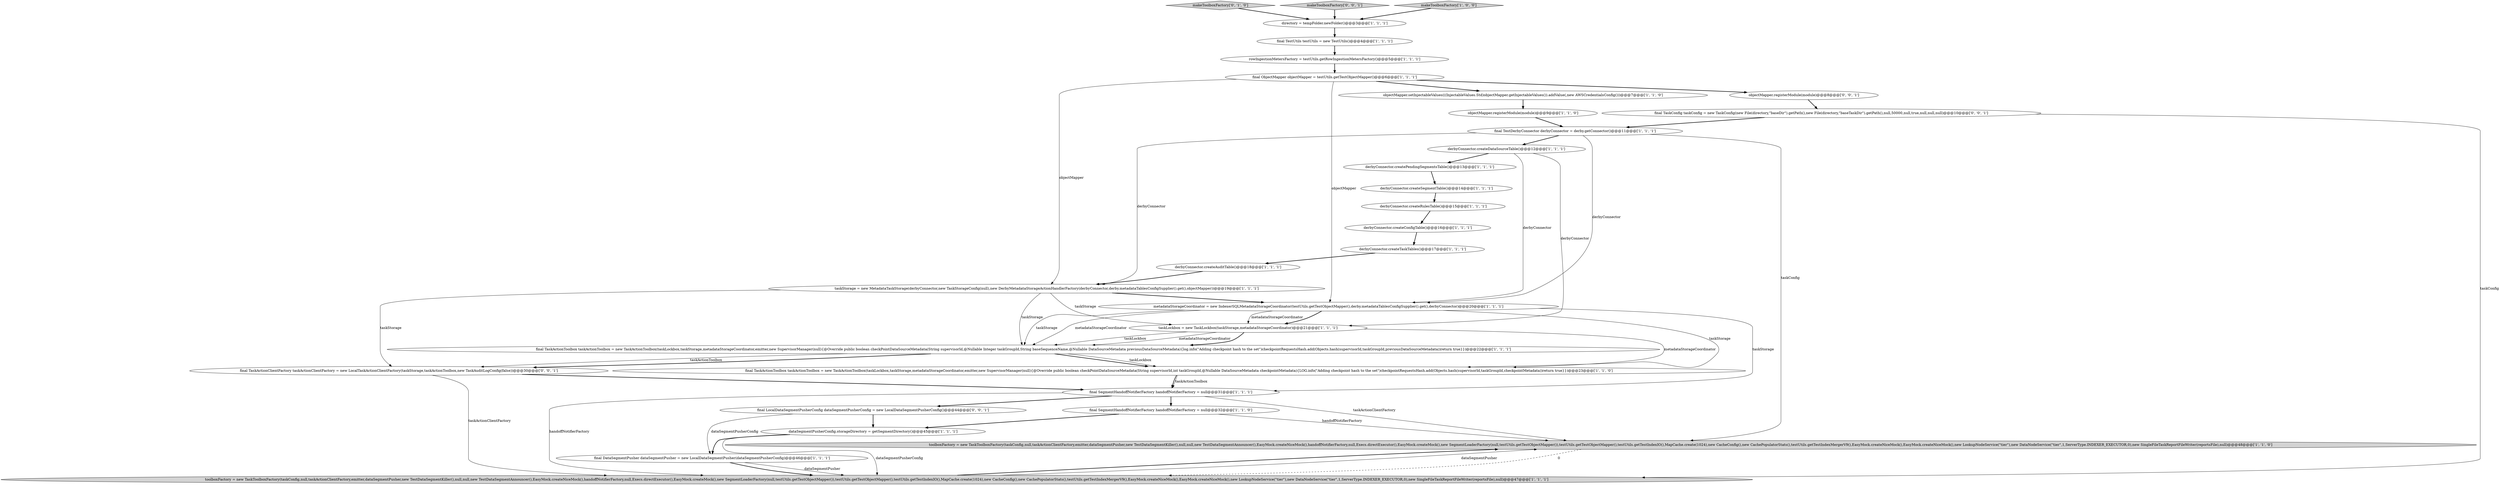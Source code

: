 digraph {
3 [style = filled, label = "objectMapper.setInjectableValues(((InjectableValues.Std)objectMapper.getInjectableValues()).addValue(,new AWSCredentialsConfig()))@@@7@@@['1', '1', '0']", fillcolor = white, shape = ellipse image = "AAA0AAABBB1BBB"];
11 [style = filled, label = "final SegmentHandoffNotifierFactory handoffNotifierFactory = null@@@32@@@['1', '1', '0']", fillcolor = white, shape = ellipse image = "AAA0AAABBB1BBB"];
27 [style = filled, label = "final TaskActionClientFactory taskActionClientFactory = new LocalTaskActionClientFactory(taskStorage,taskActionToolbox,new TaskAuditLogConfig(false))@@@30@@@['0', '0', '1']", fillcolor = white, shape = ellipse image = "AAA0AAABBB3BBB"];
4 [style = filled, label = "derbyConnector.createSegmentTable()@@@14@@@['1', '1', '1']", fillcolor = white, shape = ellipse image = "AAA0AAABBB1BBB"];
12 [style = filled, label = "final TaskActionToolbox taskActionToolbox = new TaskActionToolbox(taskLockbox,taskStorage,metadataStorageCoordinator,emitter,new SupervisorManager(null){@Override public boolean checkPointDataSourceMetadata(String supervisorId,int taskGroupId,@Nullable DataSourceMetadata checkpointMetadata){LOG.info(\"Adding checkpoint hash to the set\")checkpointRequestsHash.add(Objects.hash(supervisorId,taskGroupId,checkpointMetadata))return true}})@@@23@@@['1', '1', '0']", fillcolor = white, shape = ellipse image = "AAA0AAABBB1BBB"];
25 [style = filled, label = "final TestUtils testUtils = new TestUtils()@@@4@@@['1', '1', '1']", fillcolor = white, shape = ellipse image = "AAA0AAABBB1BBB"];
1 [style = filled, label = "derbyConnector.createDataSourceTable()@@@12@@@['1', '1', '1']", fillcolor = white, shape = ellipse image = "AAA0AAABBB1BBB"];
6 [style = filled, label = "taskStorage = new MetadataTaskStorage(derbyConnector,new TaskStorageConfig(null),new DerbyMetadataStorageActionHandlerFactory(derbyConnector,derby.metadataTablesConfigSupplier().get(),objectMapper))@@@19@@@['1', '1', '1']", fillcolor = white, shape = ellipse image = "AAA0AAABBB1BBB"];
26 [style = filled, label = "makeToolboxFactory['0', '1', '0']", fillcolor = lightgray, shape = diamond image = "AAA0AAABBB2BBB"];
21 [style = filled, label = "taskLockbox = new TaskLockbox(taskStorage,metadataStorageCoordinator)@@@21@@@['1', '1', '1']", fillcolor = white, shape = ellipse image = "AAA0AAABBB1BBB"];
2 [style = filled, label = "final TestDerbyConnector derbyConnector = derby.getConnector()@@@11@@@['1', '1', '1']", fillcolor = white, shape = ellipse image = "AAA0AAABBB1BBB"];
13 [style = filled, label = "rowIngestionMetersFactory = testUtils.getRowIngestionMetersFactory()@@@5@@@['1', '1', '1']", fillcolor = white, shape = ellipse image = "AAA0AAABBB1BBB"];
5 [style = filled, label = "toolboxFactory = new TaskToolboxFactory(taskConfig,null,taskActionClientFactory,emitter,dataSegmentPusher,new TestDataSegmentKiller(),null,null,new TestDataSegmentAnnouncer(),EasyMock.createNiceMock(),handoffNotifierFactory,null,Execs.directExecutor(),EasyMock.createMock(),new SegmentLoaderFactory(null,testUtils.getTestObjectMapper()),testUtils.getTestObjectMapper(),testUtils.getTestIndexIO(),MapCache.create(1024),new CacheConfig(),new CachePopulatorStats(),testUtils.getTestIndexMergerV9(),EasyMock.createNiceMock(),EasyMock.createNiceMock(),new LookupNodeService(\"tier\"),new DataNodeService(\"tier\",1,ServerType.INDEXER_EXECUTOR,0),new SingleFileTaskReportFileWriter(reportsFile),null)@@@48@@@['1', '1', '0']", fillcolor = lightgray, shape = ellipse image = "AAA0AAABBB1BBB"];
14 [style = filled, label = "objectMapper.registerModule(module)@@@9@@@['1', '1', '0']", fillcolor = white, shape = ellipse image = "AAA0AAABBB1BBB"];
15 [style = filled, label = "directory = tempFolder.newFolder()@@@3@@@['1', '1', '1']", fillcolor = white, shape = ellipse image = "AAA0AAABBB1BBB"];
31 [style = filled, label = "final TaskConfig taskConfig = new TaskConfig(new File(directory,\"baseDir\").getPath(),new File(directory,\"baseTaskDir\").getPath(),null,50000,null,true,null,null,null)@@@10@@@['0', '0', '1']", fillcolor = white, shape = ellipse image = "AAA0AAABBB3BBB"];
19 [style = filled, label = "dataSegmentPusherConfig.storageDirectory = getSegmentDirectory()@@@45@@@['1', '1', '1']", fillcolor = white, shape = ellipse image = "AAA0AAABBB1BBB"];
0 [style = filled, label = "derbyConnector.createAuditTable()@@@18@@@['1', '1', '1']", fillcolor = white, shape = ellipse image = "AAA0AAABBB1BBB"];
29 [style = filled, label = "makeToolboxFactory['0', '0', '1']", fillcolor = lightgray, shape = diamond image = "AAA0AAABBB3BBB"];
17 [style = filled, label = "derbyConnector.createPendingSegmentsTable()@@@13@@@['1', '1', '1']", fillcolor = white, shape = ellipse image = "AAA0AAABBB1BBB"];
24 [style = filled, label = "derbyConnector.createRulesTable()@@@15@@@['1', '1', '1']", fillcolor = white, shape = ellipse image = "AAA0AAABBB1BBB"];
22 [style = filled, label = "toolboxFactory = new TaskToolboxFactory(taskConfig,null,taskActionClientFactory,emitter,dataSegmentPusher,new TestDataSegmentKiller(),null,null,new TestDataSegmentAnnouncer(),EasyMock.createNiceMock(),handoffNotifierFactory,null,Execs.directExecutor(),EasyMock.createMock(),new SegmentLoaderFactory(null,testUtils.getTestObjectMapper()),testUtils.getTestObjectMapper(),testUtils.getTestIndexIO(),MapCache.create(1024),new CacheConfig(),new CachePopulatorStats(),testUtils.getTestIndexMergerV9(),EasyMock.createNiceMock(),EasyMock.createNiceMock(),new LookupNodeService(\"tier\"),new DataNodeService(\"tier\",1,ServerType.INDEXER_EXECUTOR,0),new SingleFileTaskReportFileWriter(reportsFile),null)@@@47@@@['1', '1', '1']", fillcolor = lightgray, shape = ellipse image = "AAA0AAABBB1BBB"];
30 [style = filled, label = "final LocalDataSegmentPusherConfig dataSegmentPusherConfig = new LocalDataSegmentPusherConfig()@@@44@@@['0', '0', '1']", fillcolor = white, shape = ellipse image = "AAA0AAABBB3BBB"];
10 [style = filled, label = "derbyConnector.createConfigTable()@@@16@@@['1', '1', '1']", fillcolor = white, shape = ellipse image = "AAA0AAABBB1BBB"];
28 [style = filled, label = "objectMapper.registerModule(module)@@@8@@@['0', '0', '1']", fillcolor = white, shape = ellipse image = "AAA0AAABBB3BBB"];
9 [style = filled, label = "final ObjectMapper objectMapper = testUtils.getTestObjectMapper()@@@6@@@['1', '1', '1']", fillcolor = white, shape = ellipse image = "AAA0AAABBB1BBB"];
20 [style = filled, label = "metadataStorageCoordinator = new IndexerSQLMetadataStorageCoordinator(testUtils.getTestObjectMapper(),derby.metadataTablesConfigSupplier().get(),derbyConnector)@@@20@@@['1', '1', '1']", fillcolor = white, shape = ellipse image = "AAA0AAABBB1BBB"];
18 [style = filled, label = "final TaskActionToolbox taskActionToolbox = new TaskActionToolbox(taskLockbox,taskStorage,metadataStorageCoordinator,emitter,new SupervisorManager(null){@Override public boolean checkPointDataSourceMetadata(String supervisorId,@Nullable Integer taskGroupId,String baseSequenceName,@Nullable DataSourceMetadata previousDataSourceMetadata){log.info(\"Adding checkpoint hash to the set\")checkpointRequestsHash.add(Objects.hash(supervisorId,taskGroupId,previousDataSourceMetadata))return true}})@@@22@@@['1', '1', '1']", fillcolor = white, shape = ellipse image = "AAA0AAABBB1BBB"];
23 [style = filled, label = "final SegmentHandoffNotifierFactory handoffNotifierFactory = null@@@31@@@['1', '1', '1']", fillcolor = white, shape = ellipse image = "AAA0AAABBB1BBB"];
7 [style = filled, label = "derbyConnector.createTaskTables()@@@17@@@['1', '1', '1']", fillcolor = white, shape = ellipse image = "AAA0AAABBB1BBB"];
16 [style = filled, label = "makeToolboxFactory['1', '0', '0']", fillcolor = lightgray, shape = diamond image = "AAA0AAABBB1BBB"];
8 [style = filled, label = "final DataSegmentPusher dataSegmentPusher = new LocalDataSegmentPusher(dataSegmentPusherConfig)@@@46@@@['1', '1', '1']", fillcolor = white, shape = ellipse image = "AAA0AAABBB1BBB"];
24->10 [style = bold, label=""];
16->15 [style = bold, label=""];
29->15 [style = bold, label=""];
9->6 [style = solid, label="objectMapper"];
27->22 [style = solid, label="taskActionClientFactory"];
4->24 [style = bold, label=""];
20->18 [style = solid, label="metadataStorageCoordinator"];
23->30 [style = bold, label=""];
0->6 [style = bold, label=""];
25->13 [style = bold, label=""];
15->25 [style = bold, label=""];
2->1 [style = bold, label=""];
20->18 [style = solid, label="taskStorage"];
28->31 [style = bold, label=""];
20->12 [style = solid, label="taskStorage"];
3->14 [style = bold, label=""];
11->5 [style = solid, label="handoffNotifierFactory"];
18->12 [style = bold, label=""];
21->18 [style = solid, label="metadataStorageCoordinator"];
18->12 [style = solid, label="taskLockbox"];
31->2 [style = bold, label=""];
7->0 [style = bold, label=""];
31->22 [style = solid, label="taskConfig"];
6->21 [style = solid, label="taskStorage"];
19->22 [style = solid, label="dataSegmentPusherConfig"];
11->19 [style = bold, label=""];
1->21 [style = solid, label="derbyConnector"];
10->7 [style = bold, label=""];
22->5 [style = bold, label=""];
21->12 [style = solid, label="metadataStorageCoordinator"];
21->18 [style = bold, label=""];
19->8 [style = bold, label=""];
1->17 [style = bold, label=""];
8->22 [style = bold, label=""];
6->27 [style = solid, label="taskStorage"];
21->18 [style = solid, label="taskLockbox"];
20->21 [style = bold, label=""];
9->28 [style = bold, label=""];
6->20 [style = bold, label=""];
30->19 [style = bold, label=""];
2->5 [style = solid, label="taskConfig"];
18->27 [style = bold, label=""];
20->21 [style = solid, label="metadataStorageCoordinator"];
26->15 [style = bold, label=""];
18->27 [style = solid, label="taskActionToolbox"];
9->3 [style = bold, label=""];
22->5 [style = solid, label="dataSegmentPusher"];
23->22 [style = solid, label="handoffNotifierFactory"];
27->23 [style = bold, label=""];
14->2 [style = bold, label=""];
12->23 [style = bold, label=""];
13->9 [style = bold, label=""];
2->6 [style = solid, label="derbyConnector"];
12->23 [style = solid, label="taskActionToolbox"];
23->11 [style = bold, label=""];
9->20 [style = solid, label="objectMapper"];
23->5 [style = solid, label="taskActionClientFactory"];
2->20 [style = solid, label="derbyConnector"];
6->18 [style = solid, label="taskStorage"];
30->8 [style = solid, label="dataSegmentPusherConfig"];
17->4 [style = bold, label=""];
20->23 [style = solid, label="taskStorage"];
8->22 [style = solid, label="dataSegmentPusher"];
1->20 [style = solid, label="derbyConnector"];
5->22 [style = dashed, label="0"];
}
